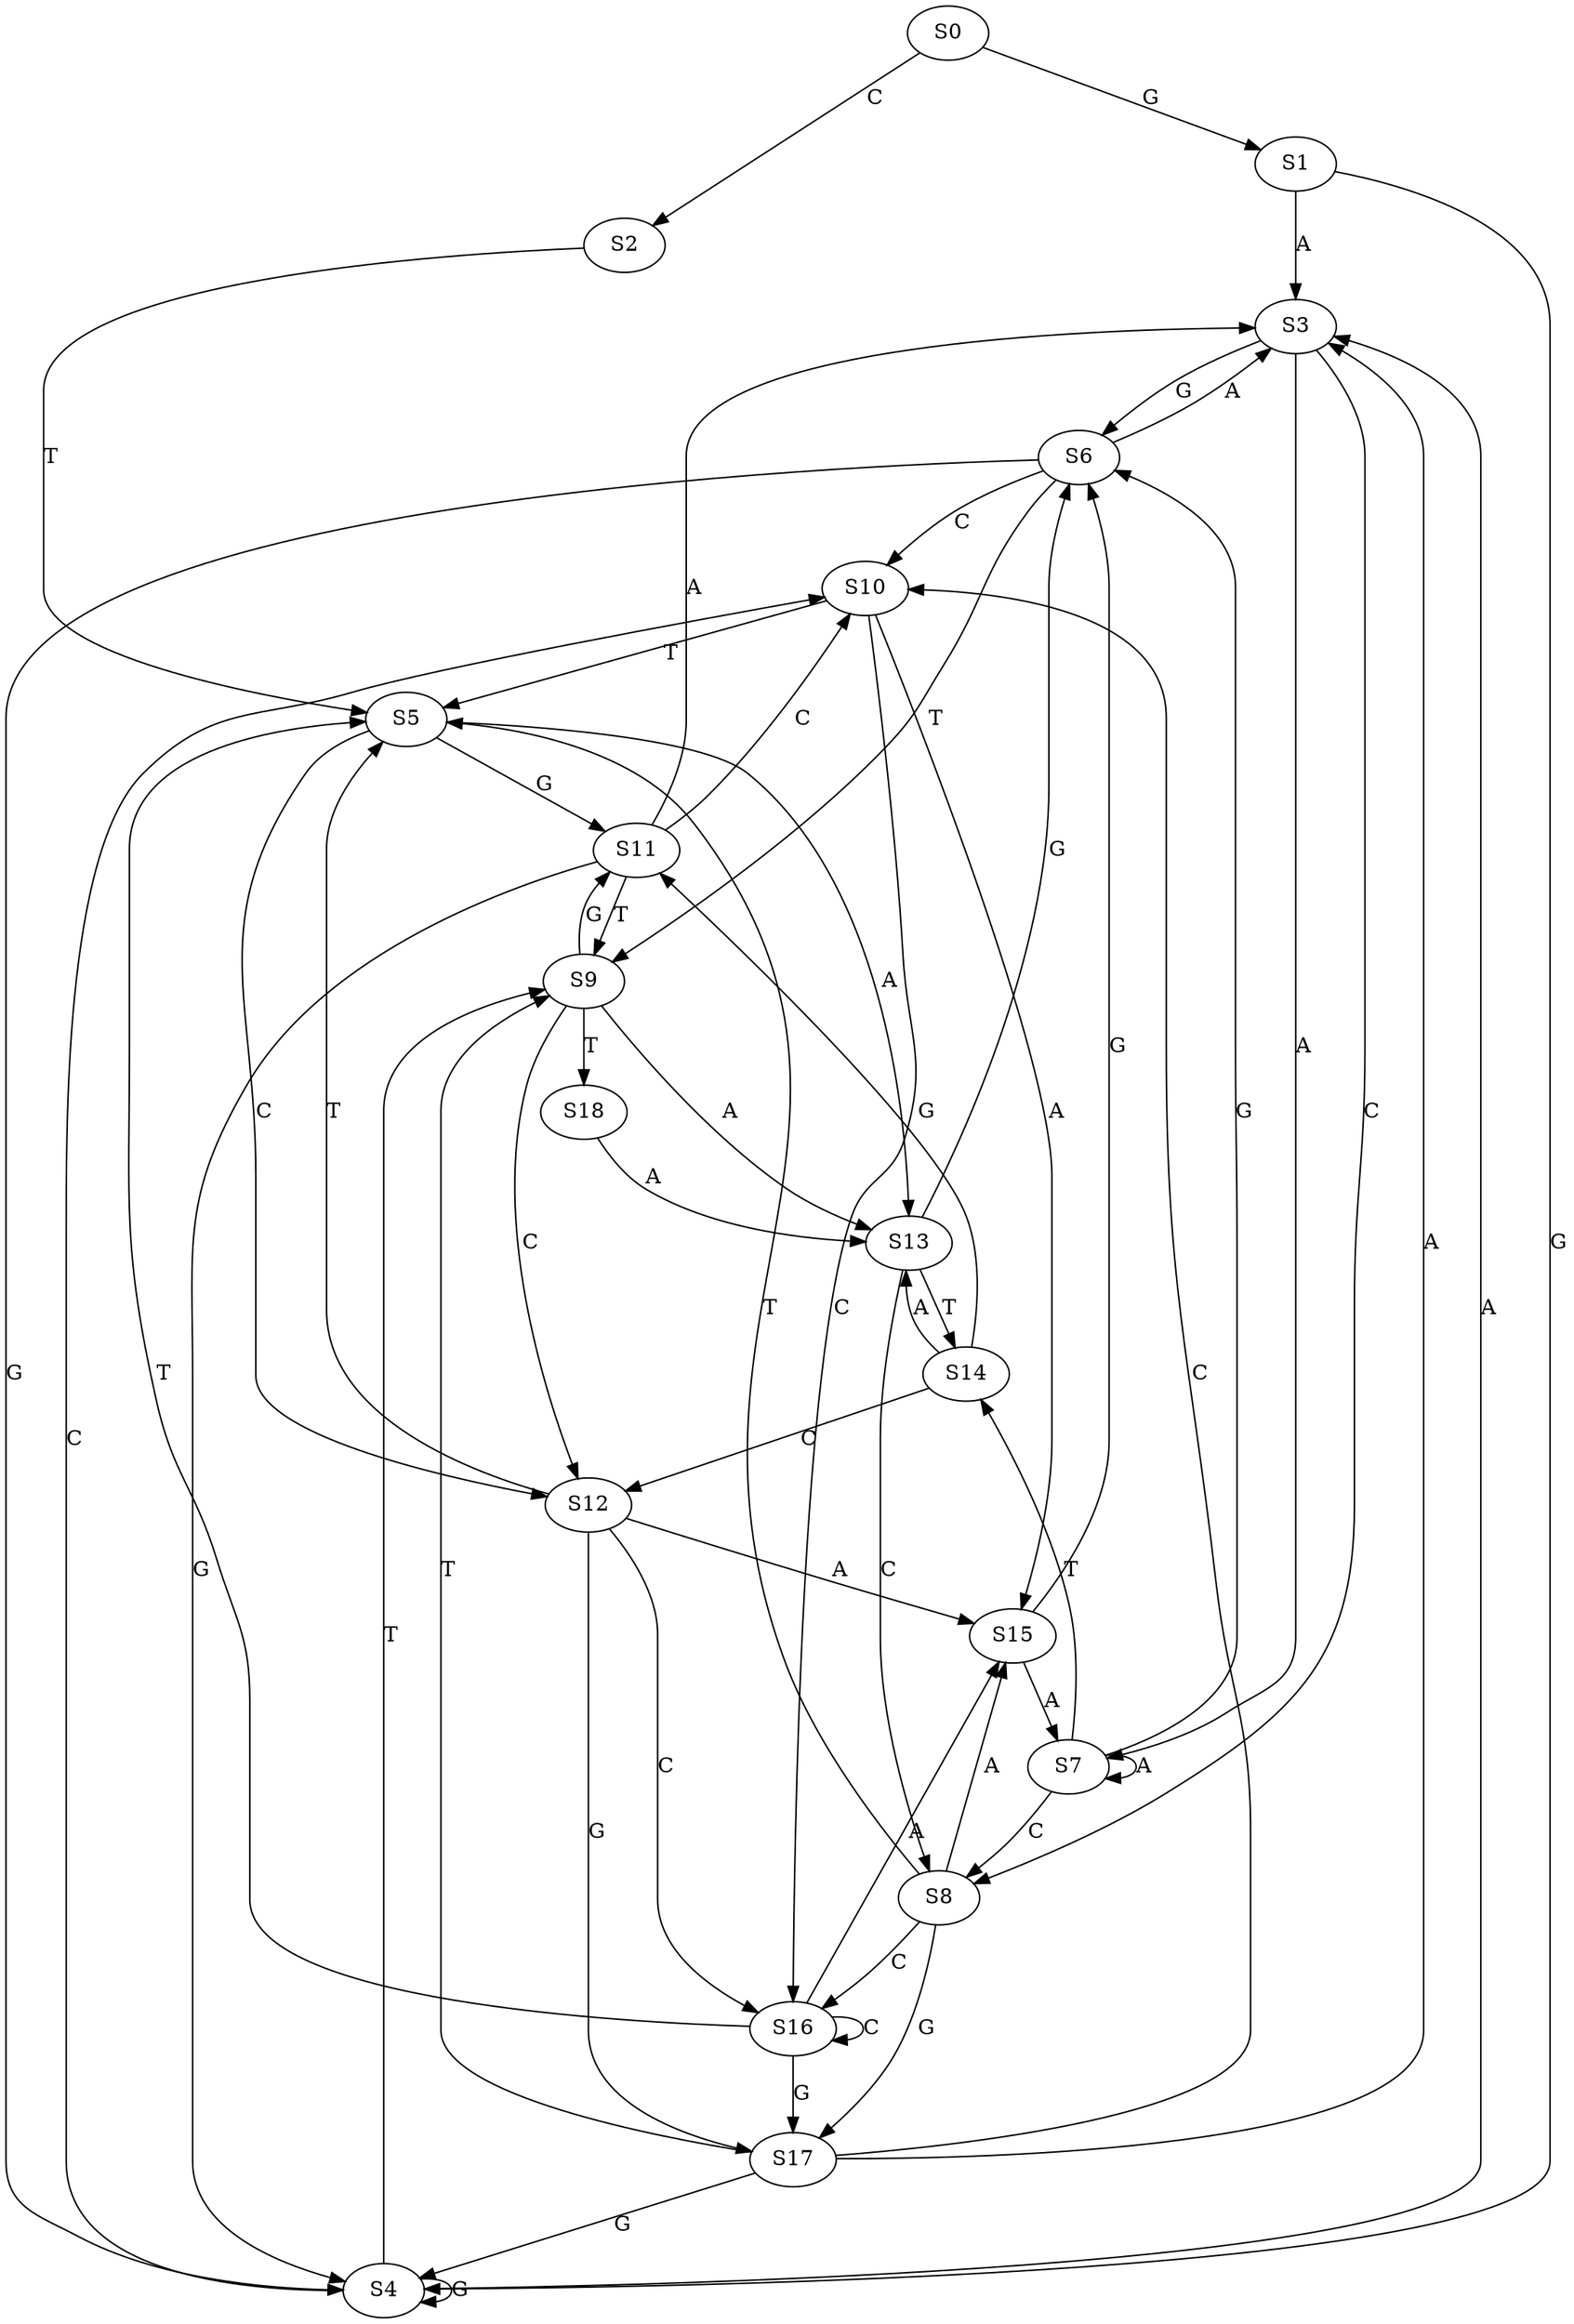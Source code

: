 strict digraph  {
	S0 -> S1 [ label = G ];
	S0 -> S2 [ label = C ];
	S1 -> S3 [ label = A ];
	S1 -> S4 [ label = G ];
	S2 -> S5 [ label = T ];
	S3 -> S6 [ label = G ];
	S3 -> S7 [ label = A ];
	S3 -> S8 [ label = C ];
	S4 -> S3 [ label = A ];
	S4 -> S9 [ label = T ];
	S4 -> S4 [ label = G ];
	S4 -> S10 [ label = C ];
	S5 -> S11 [ label = G ];
	S5 -> S12 [ label = C ];
	S5 -> S13 [ label = A ];
	S6 -> S9 [ label = T ];
	S6 -> S4 [ label = G ];
	S6 -> S3 [ label = A ];
	S6 -> S10 [ label = C ];
	S7 -> S14 [ label = T ];
	S7 -> S8 [ label = C ];
	S7 -> S6 [ label = G ];
	S7 -> S7 [ label = A ];
	S8 -> S15 [ label = A ];
	S8 -> S5 [ label = T ];
	S8 -> S16 [ label = C ];
	S8 -> S17 [ label = G ];
	S9 -> S13 [ label = A ];
	S9 -> S12 [ label = C ];
	S9 -> S11 [ label = G ];
	S9 -> S18 [ label = T ];
	S10 -> S16 [ label = C ];
	S10 -> S15 [ label = A ];
	S10 -> S5 [ label = T ];
	S11 -> S3 [ label = A ];
	S11 -> S9 [ label = T ];
	S11 -> S4 [ label = G ];
	S11 -> S10 [ label = C ];
	S12 -> S5 [ label = T ];
	S12 -> S17 [ label = G ];
	S12 -> S16 [ label = C ];
	S12 -> S15 [ label = A ];
	S13 -> S6 [ label = G ];
	S13 -> S14 [ label = T ];
	S13 -> S8 [ label = C ];
	S14 -> S13 [ label = A ];
	S14 -> S12 [ label = C ];
	S14 -> S11 [ label = G ];
	S15 -> S6 [ label = G ];
	S15 -> S7 [ label = A ];
	S16 -> S17 [ label = G ];
	S16 -> S16 [ label = C ];
	S16 -> S15 [ label = A ];
	S16 -> S5 [ label = T ];
	S17 -> S4 [ label = G ];
	S17 -> S9 [ label = T ];
	S17 -> S3 [ label = A ];
	S17 -> S10 [ label = C ];
	S18 -> S13 [ label = A ];
}
